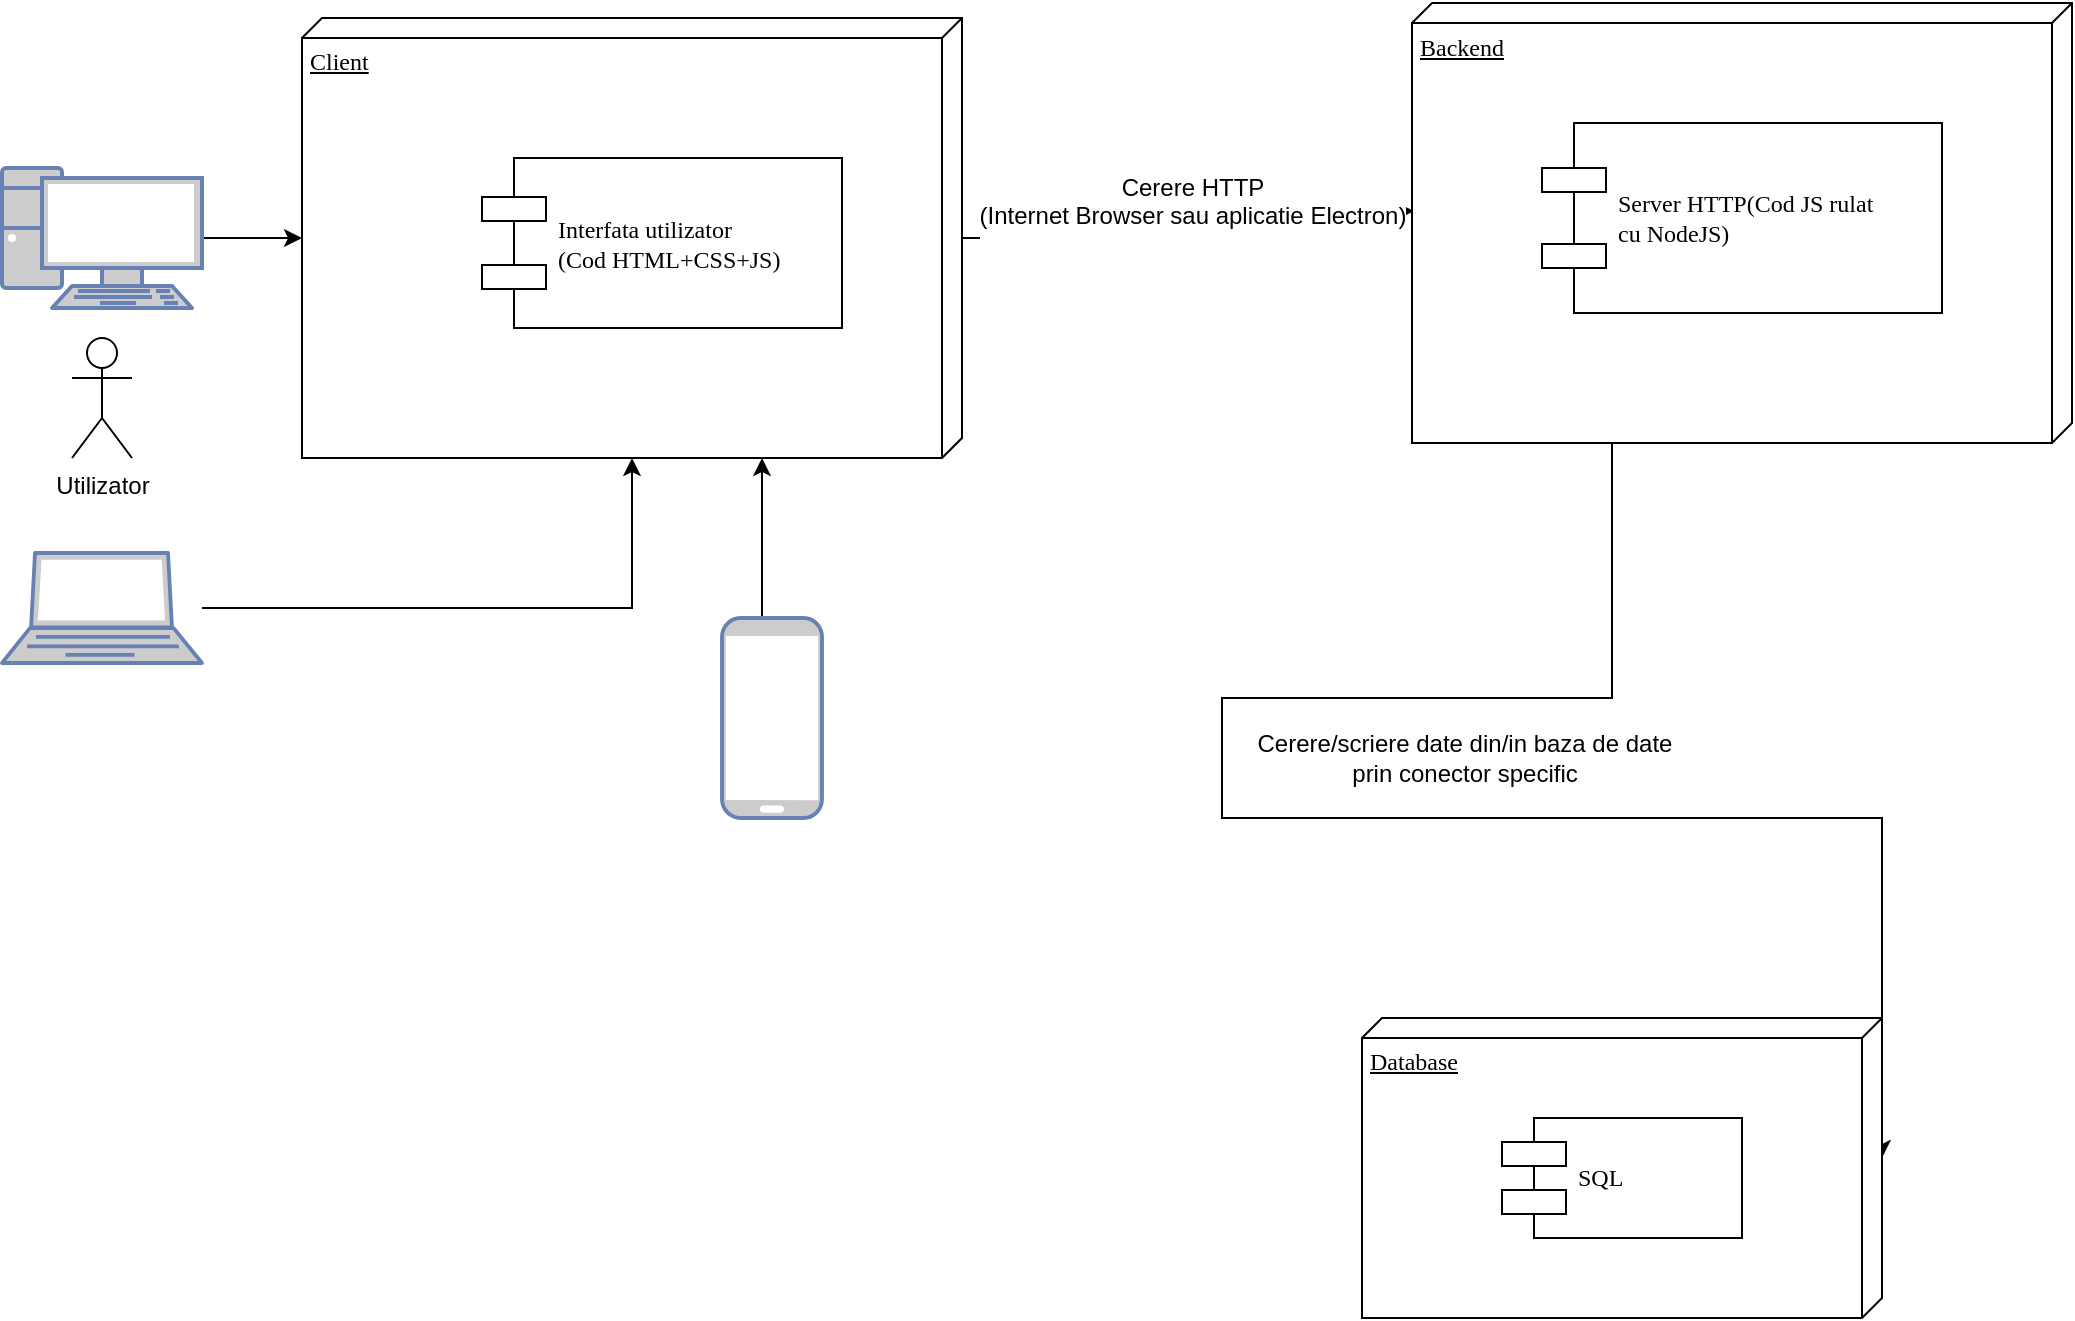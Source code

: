 <mxfile version="11.0.8" type="github"><diagram name="Page-1" id="5f0bae14-7c28-e335-631c-24af17079c00"><mxGraphModel dx="1186" dy="780" grid="1" gridSize="10" guides="1" tooltips="1" connect="1" arrows="1" fold="1" page="1" pageScale="1" pageWidth="1100" pageHeight="850" background="#ffffff" math="0" shadow="0"><root><mxCell id="0"/><mxCell id="1" parent="0"/><mxCell id="-Ra-Q5bnujnxuE0u4Lu1-2" value="" style="edgeStyle=orthogonalEdgeStyle;rounded=0;orthogonalLoop=1;jettySize=auto;html=1;entryX=0.473;entryY=0.997;entryDx=0;entryDy=0;entryPerimeter=0;" edge="1" parent="1" source="39150e848f15840c-1" target="39150e848f15840c-2"><mxGeometry relative="1" as="geometry"><mxPoint x="430" y="180" as="targetPoint"/></mxGeometry></mxCell><mxCell id="-Ra-Q5bnujnxuE0u4Lu1-3" value="&lt;div&gt;Cerere HTTP&lt;/div&gt;&lt;div&gt;(Internet Browser sau aplicatie Electron)&lt;/div&gt;&lt;div&gt;&lt;br&gt;&lt;/div&gt;" style="text;html=1;resizable=0;points=[];align=center;verticalAlign=middle;labelBackgroundColor=#ffffff;" vertex="1" connectable="0" parent="-Ra-Q5bnujnxuE0u4Lu1-2"><mxGeometry x="0.037" y="-2" relative="1" as="geometry"><mxPoint as="offset"/></mxGeometry></mxCell><mxCell id="39150e848f15840c-1" value="Client" style="verticalAlign=top;align=left;spacingTop=8;spacingLeft=2;spacingRight=12;shape=cube;size=10;direction=south;fontStyle=4;html=1;rounded=0;shadow=0;comic=0;labelBackgroundColor=none;strokeColor=#000000;strokeWidth=1;fillColor=#ffffff;fontFamily=Verdana;fontSize=12;fontColor=#000000;" parent="1" vertex="1"><mxGeometry x="200" y="80" width="330" height="220" as="geometry"/></mxCell><mxCell id="-Ra-Q5bnujnxuE0u4Lu1-5" value="" style="edgeStyle=orthogonalEdgeStyle;rounded=0;orthogonalLoop=1;jettySize=auto;html=1;entryX=0;entryY=0;entryDx=70;entryDy=0;entryPerimeter=0;" edge="1" parent="1" source="39150e848f15840c-2" target="39150e848f15840c-3"><mxGeometry relative="1" as="geometry"><mxPoint x="855" y="372.5" as="targetPoint"/><Array as="points"><mxPoint x="855" y="420"/><mxPoint x="660" y="420"/><mxPoint x="660" y="480"/></Array></mxGeometry></mxCell><mxCell id="-Ra-Q5bnujnxuE0u4Lu1-6" value="&lt;div&gt;Cerere/scriere date din/in baza de date&lt;/div&gt;&lt;div&gt;prin conector specific&lt;br&gt;&lt;/div&gt;" style="text;html=1;resizable=0;points=[];align=center;verticalAlign=middle;labelBackgroundColor=#ffffff;" vertex="1" connectable="0" parent="-Ra-Q5bnujnxuE0u4Lu1-5"><mxGeometry x="-0.387" y="-63" relative="1" as="geometry"><mxPoint x="68.5" y="93" as="offset"/></mxGeometry></mxCell><mxCell id="39150e848f15840c-2" value="Backend" style="verticalAlign=top;align=left;spacingTop=8;spacingLeft=2;spacingRight=12;shape=cube;size=10;direction=south;fontStyle=4;html=1;rounded=0;shadow=0;comic=0;labelBackgroundColor=none;strokeColor=#000000;strokeWidth=1;fillColor=#ffffff;fontFamily=Verdana;fontSize=12;fontColor=#000000;" parent="1" vertex="1"><mxGeometry x="755" y="72.5" width="330" height="220" as="geometry"/></mxCell><mxCell id="39150e848f15840c-3" value="Database" style="verticalAlign=top;align=left;spacingTop=8;spacingLeft=2;spacingRight=12;shape=cube;size=10;direction=south;fontStyle=4;html=1;rounded=0;shadow=0;comic=0;labelBackgroundColor=none;strokeColor=#000000;strokeWidth=1;fillColor=#ffffff;fontFamily=Verdana;fontSize=12;fontColor=#000000;" parent="1" vertex="1"><mxGeometry x="730" y="580" width="260" height="150" as="geometry"/></mxCell><mxCell id="39150e848f15840c-5" value="&lt;div&gt;Interfata utilizator&lt;br&gt;&lt;/div&gt;&lt;div&gt;(Cod HTML+CSS+JS)&lt;/div&gt;" style="shape=component;align=left;spacingLeft=36;rounded=0;shadow=0;comic=0;labelBackgroundColor=none;strokeColor=#000000;strokeWidth=1;fillColor=#ffffff;fontFamily=Verdana;fontSize=12;fontColor=#000000;html=1;" parent="1" vertex="1"><mxGeometry x="290" y="150" width="180" height="85" as="geometry"/></mxCell><mxCell id="39150e848f15840c-7" value="&lt;div&gt;Server HTTP(Cod JS rulat&lt;/div&gt;&lt;div&gt;cu NodeJS)&lt;br&gt;&lt;/div&gt;" style="shape=component;align=left;spacingLeft=36;rounded=0;shadow=0;comic=0;labelBackgroundColor=none;strokeColor=#000000;strokeWidth=1;fillColor=#ffffff;fontFamily=Verdana;fontSize=12;fontColor=#000000;html=1;" parent="1" vertex="1"><mxGeometry x="820" y="132.5" width="200" height="95" as="geometry"/></mxCell><mxCell id="39150e848f15840c-10" value="&lt;div&gt;SQL&lt;/div&gt;" style="shape=component;align=left;spacingLeft=36;rounded=0;shadow=0;comic=0;labelBackgroundColor=none;strokeColor=#000000;strokeWidth=1;fillColor=#ffffff;fontFamily=Verdana;fontSize=12;fontColor=#000000;html=1;" parent="1" vertex="1"><mxGeometry x="800" y="630" width="120" height="60" as="geometry"/></mxCell><mxCell id="-Ra-Q5bnujnxuE0u4Lu1-7" value="&lt;div&gt;Utilizator&lt;/div&gt;&lt;div&gt;&lt;br&gt;&lt;/div&gt;" style="shape=umlActor;verticalLabelPosition=bottom;labelBackgroundColor=#ffffff;verticalAlign=top;html=1;outlineConnect=0;" vertex="1" parent="1"><mxGeometry x="85" y="240" width="30" height="60" as="geometry"/></mxCell><mxCell id="-Ra-Q5bnujnxuE0u4Lu1-16" value="" style="edgeStyle=orthogonalEdgeStyle;rounded=0;orthogonalLoop=1;jettySize=auto;html=1;" edge="1" parent="1" source="-Ra-Q5bnujnxuE0u4Lu1-14" target="39150e848f15840c-1"><mxGeometry relative="1" as="geometry"/></mxCell><mxCell id="-Ra-Q5bnujnxuE0u4Lu1-14" value="" style="fontColor=#0066CC;verticalAlign=top;verticalLabelPosition=bottom;labelPosition=center;align=center;html=1;outlineConnect=0;fillColor=#CCCCCC;strokeColor=#6881B3;gradientColor=none;gradientDirection=north;strokeWidth=2;shape=mxgraph.networks.pc;" vertex="1" parent="1"><mxGeometry x="50" y="155" width="100" height="70" as="geometry"/></mxCell><mxCell id="-Ra-Q5bnujnxuE0u4Lu1-18" value="" style="edgeStyle=orthogonalEdgeStyle;rounded=0;orthogonalLoop=1;jettySize=auto;html=1;" edge="1" parent="1" source="-Ra-Q5bnujnxuE0u4Lu1-17" target="39150e848f15840c-1"><mxGeometry relative="1" as="geometry"><mxPoint x="190" y="240" as="targetPoint"/></mxGeometry></mxCell><mxCell id="-Ra-Q5bnujnxuE0u4Lu1-17" value="" style="fontColor=#0066CC;verticalAlign=top;verticalLabelPosition=bottom;labelPosition=center;align=center;html=1;outlineConnect=0;fillColor=#CCCCCC;strokeColor=#6881B3;gradientColor=none;gradientDirection=north;strokeWidth=2;shape=mxgraph.networks.laptop;" vertex="1" parent="1"><mxGeometry x="50" y="347.5" width="100" height="55" as="geometry"/></mxCell><mxCell id="-Ra-Q5bnujnxuE0u4Lu1-21" value="" style="edgeStyle=orthogonalEdgeStyle;rounded=0;orthogonalLoop=1;jettySize=auto;html=1;exitX=0.5;exitY=0;exitDx=0;exitDy=0;exitPerimeter=0;" edge="1" parent="1" source="-Ra-Q5bnujnxuE0u4Lu1-19" target="39150e848f15840c-1"><mxGeometry relative="1" as="geometry"><Array as="points"><mxPoint x="430" y="380"/></Array></mxGeometry></mxCell><mxCell id="-Ra-Q5bnujnxuE0u4Lu1-19" value="" style="fontColor=#0066CC;verticalAlign=top;verticalLabelPosition=bottom;labelPosition=center;align=center;html=1;outlineConnect=0;fillColor=#CCCCCC;strokeColor=#6881B3;gradientColor=none;gradientDirection=north;strokeWidth=2;shape=mxgraph.networks.mobile;" vertex="1" parent="1"><mxGeometry x="410" y="380" width="50" height="100" as="geometry"/></mxCell></root></mxGraphModel></diagram></mxfile>